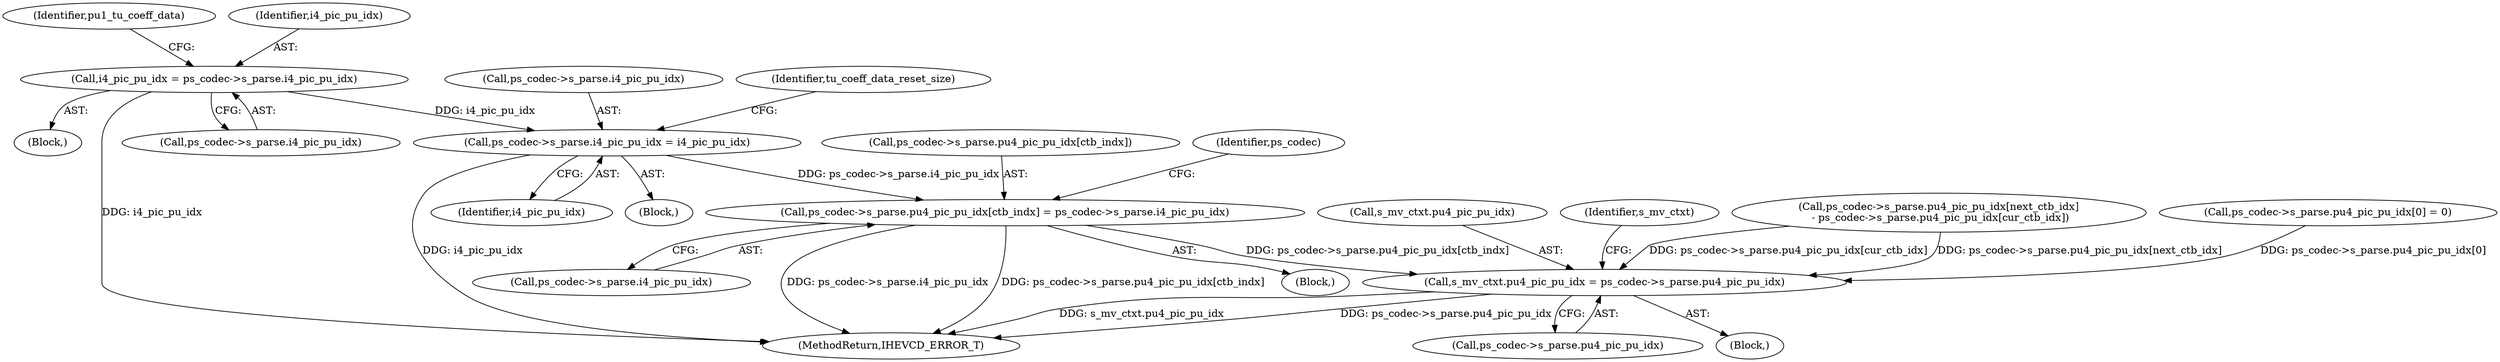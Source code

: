 digraph "0_Android_2b9fb0c2074d370a254b35e2489de2d94943578d@array" {
"1002268" [label="(Call,ps_codec->s_parse.pu4_pic_pu_idx[ctb_indx] = ps_codec->s_parse.i4_pic_pu_idx)"];
"1001901" [label="(Call,ps_codec->s_parse.i4_pic_pu_idx = i4_pic_pu_idx)"];
"1001820" [label="(Call,i4_pic_pu_idx = ps_codec->s_parse.i4_pic_pu_idx)"];
"1003033" [label="(Call,s_mv_ctxt.pu4_pic_pu_idx = ps_codec->s_parse.pu4_pic_pu_idx)"];
"1001902" [label="(Call,ps_codec->s_parse.i4_pic_pu_idx)"];
"1001907" [label="(Identifier,i4_pic_pu_idx)"];
"1003034" [label="(Call,s_mv_ctxt.pu4_pic_pu_idx)"];
"1003033" [label="(Call,s_mv_ctxt.pu4_pic_pu_idx = ps_codec->s_parse.pu4_pic_pu_idx)"];
"1003044" [label="(Identifier,s_mv_ctxt)"];
"1001829" [label="(Identifier,pu1_tu_coeff_data)"];
"1002139" [label="(Block,)"];
"1003037" [label="(Call,ps_codec->s_parse.pu4_pic_pu_idx)"];
"1002276" [label="(Call,ps_codec->s_parse.i4_pic_pu_idx)"];
"1001822" [label="(Call,ps_codec->s_parse.i4_pic_pu_idx)"];
"1001869" [label="(Block,)"];
"1002269" [label="(Call,ps_codec->s_parse.pu4_pic_pu_idx[ctb_indx])"];
"1001820" [label="(Call,i4_pic_pu_idx = ps_codec->s_parse.i4_pic_pu_idx)"];
"1002916" [label="(Call,ps_codec->s_parse.pu4_pic_pu_idx[next_ctb_idx]\n - ps_codec->s_parse.pu4_pic_pu_idx[cur_ctb_idx])"];
"1001784" [label="(Block,)"];
"1001901" [label="(Call,ps_codec->s_parse.i4_pic_pu_idx = i4_pic_pu_idx)"];
"1002268" [label="(Call,ps_codec->s_parse.pu4_pic_pu_idx[ctb_indx] = ps_codec->s_parse.i4_pic_pu_idx)"];
"1004845" [label="(MethodReturn,IHEVCD_ERROR_T)"];
"1000524" [label="(Call,ps_codec->s_parse.pu4_pic_pu_idx[0] = 0)"];
"1001821" [label="(Identifier,i4_pic_pu_idx)"];
"1001909" [label="(Identifier,tu_coeff_data_reset_size)"];
"1002966" [label="(Block,)"];
"1002284" [label="(Identifier,ps_codec)"];
"1002268" -> "1002139"  [label="AST: "];
"1002268" -> "1002276"  [label="CFG: "];
"1002269" -> "1002268"  [label="AST: "];
"1002276" -> "1002268"  [label="AST: "];
"1002284" -> "1002268"  [label="CFG: "];
"1002268" -> "1004845"  [label="DDG: ps_codec->s_parse.i4_pic_pu_idx"];
"1002268" -> "1004845"  [label="DDG: ps_codec->s_parse.pu4_pic_pu_idx[ctb_indx]"];
"1001901" -> "1002268"  [label="DDG: ps_codec->s_parse.i4_pic_pu_idx"];
"1002268" -> "1003033"  [label="DDG: ps_codec->s_parse.pu4_pic_pu_idx[ctb_indx]"];
"1001901" -> "1001869"  [label="AST: "];
"1001901" -> "1001907"  [label="CFG: "];
"1001902" -> "1001901"  [label="AST: "];
"1001907" -> "1001901"  [label="AST: "];
"1001909" -> "1001901"  [label="CFG: "];
"1001901" -> "1004845"  [label="DDG: i4_pic_pu_idx"];
"1001820" -> "1001901"  [label="DDG: i4_pic_pu_idx"];
"1001820" -> "1001784"  [label="AST: "];
"1001820" -> "1001822"  [label="CFG: "];
"1001821" -> "1001820"  [label="AST: "];
"1001822" -> "1001820"  [label="AST: "];
"1001829" -> "1001820"  [label="CFG: "];
"1001820" -> "1004845"  [label="DDG: i4_pic_pu_idx"];
"1003033" -> "1002966"  [label="AST: "];
"1003033" -> "1003037"  [label="CFG: "];
"1003034" -> "1003033"  [label="AST: "];
"1003037" -> "1003033"  [label="AST: "];
"1003044" -> "1003033"  [label="CFG: "];
"1003033" -> "1004845"  [label="DDG: ps_codec->s_parse.pu4_pic_pu_idx"];
"1003033" -> "1004845"  [label="DDG: s_mv_ctxt.pu4_pic_pu_idx"];
"1000524" -> "1003033"  [label="DDG: ps_codec->s_parse.pu4_pic_pu_idx[0]"];
"1002916" -> "1003033"  [label="DDG: ps_codec->s_parse.pu4_pic_pu_idx[next_ctb_idx]"];
"1002916" -> "1003033"  [label="DDG: ps_codec->s_parse.pu4_pic_pu_idx[cur_ctb_idx]"];
}
